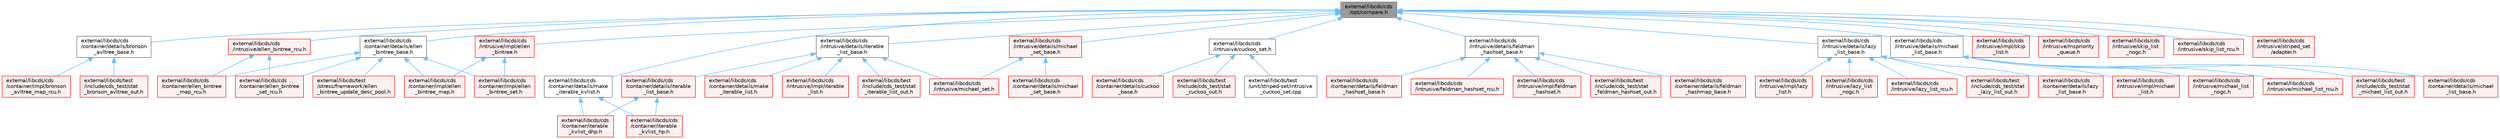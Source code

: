 digraph "external/libcds/cds/opt/compare.h"
{
 // LATEX_PDF_SIZE
  bgcolor="transparent";
  edge [fontname=Helvetica,fontsize=10,labelfontname=Helvetica,labelfontsize=10];
  node [fontname=Helvetica,fontsize=10,shape=box,height=0.2,width=0.4];
  Node1 [id="Node000001",label="external/libcds/cds\l/opt/compare.h",height=0.2,width=0.4,color="gray40", fillcolor="grey60", style="filled", fontcolor="black",tooltip=" "];
  Node1 -> Node2 [id="edge1_Node000001_Node000002",dir="back",color="steelblue1",style="solid",tooltip=" "];
  Node2 [id="Node000002",label="external/libcds/cds\l/container/details/bronson\l_avltree_base.h",height=0.2,width=0.4,color="grey40", fillcolor="white", style="filled",URL="$bronson__avltree__base_8h.html",tooltip=" "];
  Node2 -> Node3 [id="edge2_Node000002_Node000003",dir="back",color="steelblue1",style="solid",tooltip=" "];
  Node3 [id="Node000003",label="external/libcds/cds\l/container/impl/bronson\l_avltree_map_rcu.h",height=0.2,width=0.4,color="red", fillcolor="#FFF0F0", style="filled",URL="$impl_2bronson__avltree__map__rcu_8h.html",tooltip=" "];
  Node2 -> Node22 [id="edge3_Node000002_Node000022",dir="back",color="steelblue1",style="solid",tooltip=" "];
  Node22 [id="Node000022",label="external/libcds/test\l/include/cds_test/stat\l_bronson_avltree_out.h",height=0.2,width=0.4,color="red", fillcolor="#FFF0F0", style="filled",URL="$stat__bronson__avltree__out_8h.html",tooltip=" "];
  Node1 -> Node23 [id="edge4_Node000001_Node000023",dir="back",color="steelblue1",style="solid",tooltip=" "];
  Node23 [id="Node000023",label="external/libcds/cds\l/container/details/ellen\l_bintree_base.h",height=0.2,width=0.4,color="grey40", fillcolor="white", style="filled",URL="$container_2details_2ellen__bintree__base_8h.html",tooltip=" "];
  Node23 -> Node24 [id="edge5_Node000023_Node000024",dir="back",color="steelblue1",style="solid",tooltip=" "];
  Node24 [id="Node000024",label="external/libcds/cds\l/container/ellen_bintree\l_map_rcu.h",height=0.2,width=0.4,color="red", fillcolor="#FFF0F0", style="filled",URL="$ellen__bintree__map__rcu_8h.html",tooltip=" "];
  Node23 -> Node39 [id="edge6_Node000023_Node000039",dir="back",color="steelblue1",style="solid",tooltip=" "];
  Node39 [id="Node000039",label="external/libcds/cds\l/container/ellen_bintree\l_set_rcu.h",height=0.2,width=0.4,color="red", fillcolor="#FFF0F0", style="filled",URL="$ellen__bintree__set__rcu_8h.html",tooltip=" "];
  Node23 -> Node55 [id="edge7_Node000023_Node000055",dir="back",color="steelblue1",style="solid",tooltip=" "];
  Node55 [id="Node000055",label="external/libcds/cds\l/container/impl/ellen\l_bintree_map.h",height=0.2,width=0.4,color="red", fillcolor="#FFF0F0", style="filled",URL="$ellen__bintree__map_8h.html",tooltip=" "];
  Node23 -> Node60 [id="edge8_Node000023_Node000060",dir="back",color="steelblue1",style="solid",tooltip=" "];
  Node60 [id="Node000060",label="external/libcds/cds\l/container/impl/ellen\l_bintree_set.h",height=0.2,width=0.4,color="red", fillcolor="#FFF0F0", style="filled",URL="$ellen__bintree__set_8h.html",tooltip=" "];
  Node23 -> Node66 [id="edge9_Node000023_Node000066",dir="back",color="steelblue1",style="solid",tooltip=" "];
  Node66 [id="Node000066",label="external/libcds/test\l/stress/framework/ellen\l_bintree_update_desc_pool.h",height=0.2,width=0.4,color="red", fillcolor="#FFF0F0", style="filled",URL="$ellen__bintree__update__desc__pool_8h.html",tooltip=" "];
  Node1 -> Node68 [id="edge10_Node000001_Node000068",dir="back",color="steelblue1",style="solid",tooltip=" "];
  Node68 [id="Node000068",label="external/libcds/cds\l/container/details/make\l_iterable_kvlist.h",height=0.2,width=0.4,color="grey40", fillcolor="white", style="filled",URL="$make__iterable__kvlist_8h.html",tooltip=" "];
  Node68 -> Node69 [id="edge11_Node000068_Node000069",dir="back",color="steelblue1",style="solid",tooltip=" "];
  Node69 [id="Node000069",label="external/libcds/cds\l/container/iterable\l_kvlist_dhp.h",height=0.2,width=0.4,color="red", fillcolor="#FFF0F0", style="filled",URL="$iterable__kvlist__dhp_8h.html",tooltip=" "];
  Node68 -> Node93 [id="edge12_Node000068_Node000093",dir="back",color="steelblue1",style="solid",tooltip=" "];
  Node93 [id="Node000093",label="external/libcds/cds\l/container/iterable\l_kvlist_hp.h",height=0.2,width=0.4,color="red", fillcolor="#FFF0F0", style="filled",URL="$iterable__kvlist__hp_8h.html",tooltip=" "];
  Node1 -> Node96 [id="edge13_Node000001_Node000096",dir="back",color="steelblue1",style="solid",tooltip=" "];
  Node96 [id="Node000096",label="external/libcds/cds\l/intrusive/cuckoo_set.h",height=0.2,width=0.4,color="grey40", fillcolor="white", style="filled",URL="$intrusive_2cuckoo__set_8h.html",tooltip=" "];
  Node96 -> Node97 [id="edge14_Node000096_Node000097",dir="back",color="steelblue1",style="solid",tooltip=" "];
  Node97 [id="Node000097",label="external/libcds/cds\l/container/details/cuckoo\l_base.h",height=0.2,width=0.4,color="red", fillcolor="#FFF0F0", style="filled",URL="$cuckoo__base_8h.html",tooltip=" "];
  Node96 -> Node116 [id="edge15_Node000096_Node000116",dir="back",color="steelblue1",style="solid",tooltip=" "];
  Node116 [id="Node000116",label="external/libcds/test\l/include/cds_test/stat\l_cuckoo_out.h",height=0.2,width=0.4,color="red", fillcolor="#FFF0F0", style="filled",URL="$stat__cuckoo__out_8h.html",tooltip=" "];
  Node96 -> Node117 [id="edge16_Node000096_Node000117",dir="back",color="steelblue1",style="solid",tooltip=" "];
  Node117 [id="Node000117",label="external/libcds/test\l/unit/striped-set/intrusive\l_cuckoo_set.cpp",height=0.2,width=0.4,color="grey40", fillcolor="white", style="filled",URL="$intrusive__cuckoo__set_8cpp.html",tooltip=" "];
  Node1 -> Node118 [id="edge17_Node000001_Node000118",dir="back",color="steelblue1",style="solid",tooltip=" "];
  Node118 [id="Node000118",label="external/libcds/cds\l/intrusive/details/feldman\l_hashset_base.h",height=0.2,width=0.4,color="grey40", fillcolor="white", style="filled",URL="$intrusive_2details_2feldman__hashset__base_8h.html",tooltip=" "];
  Node118 -> Node119 [id="edge18_Node000118_Node000119",dir="back",color="steelblue1",style="solid",tooltip=" "];
  Node119 [id="Node000119",label="external/libcds/cds\l/container/details/feldman\l_hashmap_base.h",height=0.2,width=0.4,color="red", fillcolor="#FFF0F0", style="filled",URL="$feldman__hashmap__base_8h.html",tooltip=" "];
  Node118 -> Node140 [id="edge19_Node000118_Node000140",dir="back",color="steelblue1",style="solid",tooltip=" "];
  Node140 [id="Node000140",label="external/libcds/cds\l/container/details/feldman\l_hashset_base.h",height=0.2,width=0.4,color="red", fillcolor="#FFF0F0", style="filled",URL="$container_2details_2feldman__hashset__base_8h.html",tooltip=" "];
  Node118 -> Node160 [id="edge20_Node000118_Node000160",dir="back",color="steelblue1",style="solid",tooltip=" "];
  Node160 [id="Node000160",label="external/libcds/cds\l/intrusive/feldman_hashset_rcu.h",height=0.2,width=0.4,color="red", fillcolor="#FFF0F0", style="filled",URL="$intrusive_2feldman__hashset__rcu_8h.html",tooltip=" "];
  Node118 -> Node165 [id="edge21_Node000118_Node000165",dir="back",color="steelblue1",style="solid",tooltip=" "];
  Node165 [id="Node000165",label="external/libcds/cds\l/intrusive/impl/feldman\l_hashset.h",height=0.2,width=0.4,color="red", fillcolor="#FFF0F0", style="filled",URL="$intrusive_2impl_2feldman__hashset_8h.html",tooltip=" "];
  Node118 -> Node170 [id="edge22_Node000118_Node000170",dir="back",color="steelblue1",style="solid",tooltip=" "];
  Node170 [id="Node000170",label="external/libcds/test\l/include/cds_test/stat\l_feldman_hashset_out.h",height=0.2,width=0.4,color="red", fillcolor="#FFF0F0", style="filled",URL="$stat__feldman__hashset__out_8h.html",tooltip=" "];
  Node1 -> Node171 [id="edge23_Node000001_Node000171",dir="back",color="steelblue1",style="solid",tooltip=" "];
  Node171 [id="Node000171",label="external/libcds/cds\l/intrusive/details/iterable\l_list_base.h",height=0.2,width=0.4,color="grey40", fillcolor="white", style="filled",URL="$intrusive_2details_2iterable__list__base_8h.html",tooltip=" "];
  Node171 -> Node172 [id="edge24_Node000171_Node000172",dir="back",color="steelblue1",style="solid",tooltip=" "];
  Node172 [id="Node000172",label="external/libcds/cds\l/container/details/iterable\l_list_base.h",height=0.2,width=0.4,color="red", fillcolor="#FFF0F0", style="filled",URL="$container_2details_2iterable__list__base_8h.html",tooltip=" "];
  Node172 -> Node69 [id="edge25_Node000172_Node000069",dir="back",color="steelblue1",style="solid",tooltip=" "];
  Node172 -> Node93 [id="edge26_Node000172_Node000093",dir="back",color="steelblue1",style="solid",tooltip=" "];
  Node171 -> Node212 [id="edge27_Node000171_Node000212",dir="back",color="steelblue1",style="solid",tooltip=" "];
  Node212 [id="Node000212",label="external/libcds/cds\l/container/details/make\l_iterable_list.h",height=0.2,width=0.4,color="red", fillcolor="#FFF0F0", style="filled",URL="$make__iterable__list_8h.html",tooltip=" "];
  Node171 -> Node214 [id="edge28_Node000171_Node000214",dir="back",color="steelblue1",style="solid",tooltip=" "];
  Node214 [id="Node000214",label="external/libcds/cds\l/intrusive/impl/iterable\l_list.h",height=0.2,width=0.4,color="red", fillcolor="#FFF0F0", style="filled",URL="$intrusive_2impl_2iterable__list_8h.html",tooltip=" "];
  Node171 -> Node223 [id="edge29_Node000171_Node000223",dir="back",color="steelblue1",style="solid",tooltip=" "];
  Node223 [id="Node000223",label="external/libcds/cds\l/intrusive/michael_set.h",height=0.2,width=0.4,color="red", fillcolor="#FFF0F0", style="filled",URL="$intrusive_2michael__set_8h.html",tooltip=" "];
  Node171 -> Node228 [id="edge30_Node000171_Node000228",dir="back",color="steelblue1",style="solid",tooltip=" "];
  Node228 [id="Node000228",label="external/libcds/test\l/include/cds_test/stat\l_iterable_list_out.h",height=0.2,width=0.4,color="red", fillcolor="#FFF0F0", style="filled",URL="$stat__iterable__list__out_8h.html",tooltip=" "];
  Node1 -> Node229 [id="edge31_Node000001_Node000229",dir="back",color="steelblue1",style="solid",tooltip=" "];
  Node229 [id="Node000229",label="external/libcds/cds\l/intrusive/details/lazy\l_list_base.h",height=0.2,width=0.4,color="grey40", fillcolor="white", style="filled",URL="$intrusive_2details_2lazy__list__base_8h.html",tooltip=" "];
  Node229 -> Node230 [id="edge32_Node000229_Node000230",dir="back",color="steelblue1",style="solid",tooltip=" "];
  Node230 [id="Node000230",label="external/libcds/cds\l/container/details/lazy\l_list_base.h",height=0.2,width=0.4,color="red", fillcolor="#FFF0F0", style="filled",URL="$container_2details_2lazy__list__base_8h.html",tooltip=" "];
  Node229 -> Node279 [id="edge33_Node000229_Node000279",dir="back",color="steelblue1",style="solid",tooltip=" "];
  Node279 [id="Node000279",label="external/libcds/cds\l/intrusive/impl/lazy\l_list.h",height=0.2,width=0.4,color="red", fillcolor="#FFF0F0", style="filled",URL="$intrusive_2impl_2lazy__list_8h.html",tooltip=" "];
  Node229 -> Node286 [id="edge34_Node000229_Node000286",dir="back",color="steelblue1",style="solid",tooltip=" "];
  Node286 [id="Node000286",label="external/libcds/cds\l/intrusive/lazy_list\l_nogc.h",height=0.2,width=0.4,color="red", fillcolor="#FFF0F0", style="filled",URL="$intrusive_2lazy__list__nogc_8h.html",tooltip=" "];
  Node229 -> Node290 [id="edge35_Node000229_Node000290",dir="back",color="steelblue1",style="solid",tooltip=" "];
  Node290 [id="Node000290",label="external/libcds/cds\l/intrusive/lazy_list_rcu.h",height=0.2,width=0.4,color="red", fillcolor="#FFF0F0", style="filled",URL="$intrusive_2lazy__list__rcu_8h.html",tooltip=" "];
  Node229 -> Node303 [id="edge36_Node000229_Node000303",dir="back",color="steelblue1",style="solid",tooltip=" "];
  Node303 [id="Node000303",label="external/libcds/test\l/include/cds_test/stat\l_lazy_list_out.h",height=0.2,width=0.4,color="red", fillcolor="#FFF0F0", style="filled",URL="$stat__lazy__list__out_8h.html",tooltip=" "];
  Node1 -> Node304 [id="edge37_Node000001_Node000304",dir="back",color="steelblue1",style="solid",tooltip=" "];
  Node304 [id="Node000304",label="external/libcds/cds\l/intrusive/details/michael\l_list_base.h",height=0.2,width=0.4,color="grey40", fillcolor="white", style="filled",URL="$intrusive_2details_2michael__list__base_8h.html",tooltip=" "];
  Node304 -> Node305 [id="edge38_Node000304_Node000305",dir="back",color="steelblue1",style="solid",tooltip=" "];
  Node305 [id="Node000305",label="external/libcds/cds\l/container/details/michael\l_list_base.h",height=0.2,width=0.4,color="red", fillcolor="#FFF0F0", style="filled",URL="$container_2details_2michael__list__base_8h.html",tooltip=" "];
  Node304 -> Node354 [id="edge39_Node000304_Node000354",dir="back",color="steelblue1",style="solid",tooltip=" "];
  Node354 [id="Node000354",label="external/libcds/cds\l/intrusive/impl/michael\l_list.h",height=0.2,width=0.4,color="red", fillcolor="#FFF0F0", style="filled",URL="$intrusive_2impl_2michael__list_8h.html",tooltip=" "];
  Node304 -> Node361 [id="edge40_Node000304_Node000361",dir="back",color="steelblue1",style="solid",tooltip=" "];
  Node361 [id="Node000361",label="external/libcds/cds\l/intrusive/michael_list\l_nogc.h",height=0.2,width=0.4,color="red", fillcolor="#FFF0F0", style="filled",URL="$intrusive_2michael__list__nogc_8h.html",tooltip=" "];
  Node304 -> Node365 [id="edge41_Node000304_Node000365",dir="back",color="steelblue1",style="solid",tooltip=" "];
  Node365 [id="Node000365",label="external/libcds/cds\l/intrusive/michael_list_rcu.h",height=0.2,width=0.4,color="red", fillcolor="#FFF0F0", style="filled",URL="$intrusive_2michael__list__rcu_8h.html",tooltip=" "];
  Node304 -> Node378 [id="edge42_Node000304_Node000378",dir="back",color="steelblue1",style="solid",tooltip=" "];
  Node378 [id="Node000378",label="external/libcds/test\l/include/cds_test/stat\l_michael_list_out.h",height=0.2,width=0.4,color="red", fillcolor="#FFF0F0", style="filled",URL="$stat__michael__list__out_8h.html",tooltip=" "];
  Node1 -> Node379 [id="edge43_Node000001_Node000379",dir="back",color="steelblue1",style="solid",tooltip=" "];
  Node379 [id="Node000379",label="external/libcds/cds\l/intrusive/details/michael\l_set_base.h",height=0.2,width=0.4,color="red", fillcolor="#FFF0F0", style="filled",URL="$intrusive_2details_2michael__set__base_8h.html",tooltip=" "];
  Node379 -> Node380 [id="edge44_Node000379_Node000380",dir="back",color="steelblue1",style="solid",tooltip=" "];
  Node380 [id="Node000380",label="external/libcds/cds\l/container/details/michael\l_set_base.h",height=0.2,width=0.4,color="red", fillcolor="#FFF0F0", style="filled",URL="$container_2details_2michael__set__base_8h.html",tooltip=" "];
  Node379 -> Node223 [id="edge45_Node000379_Node000223",dir="back",color="steelblue1",style="solid",tooltip=" "];
  Node1 -> Node388 [id="edge46_Node000001_Node000388",dir="back",color="steelblue1",style="solid",tooltip=" "];
  Node388 [id="Node000388",label="external/libcds/cds\l/intrusive/ellen_bintree_rcu.h",height=0.2,width=0.4,color="red", fillcolor="#FFF0F0", style="filled",URL="$ellen__bintree__rcu_8h.html",tooltip=" "];
  Node388 -> Node24 [id="edge47_Node000388_Node000024",dir="back",color="steelblue1",style="solid",tooltip=" "];
  Node388 -> Node39 [id="edge48_Node000388_Node000039",dir="back",color="steelblue1",style="solid",tooltip=" "];
  Node1 -> Node393 [id="edge49_Node000001_Node000393",dir="back",color="steelblue1",style="solid",tooltip=" "];
  Node393 [id="Node000393",label="external/libcds/cds\l/intrusive/impl/ellen\l_bintree.h",height=0.2,width=0.4,color="red", fillcolor="#FFF0F0", style="filled",URL="$ellen__bintree_8h.html",tooltip=" "];
  Node393 -> Node55 [id="edge50_Node000393_Node000055",dir="back",color="steelblue1",style="solid",tooltip=" "];
  Node393 -> Node60 [id="edge51_Node000393_Node000060",dir="back",color="steelblue1",style="solid",tooltip=" "];
  Node1 -> Node398 [id="edge52_Node000001_Node000398",dir="back",color="steelblue1",style="solid",tooltip=" "];
  Node398 [id="Node000398",label="external/libcds/cds\l/intrusive/impl/skip\l_list.h",height=0.2,width=0.4,color="red", fillcolor="#FFF0F0", style="filled",URL="$skip__list_8h.html",tooltip=" "];
  Node1 -> Node428 [id="edge53_Node000001_Node000428",dir="back",color="steelblue1",style="solid",tooltip=" "];
  Node428 [id="Node000428",label="external/libcds/cds\l/intrusive/mspriority\l_queue.h",height=0.2,width=0.4,color="red", fillcolor="#FFF0F0", style="filled",URL="$intrusive_2mspriority__queue_8h.html",tooltip=" "];
  Node1 -> Node432 [id="edge54_Node000001_Node000432",dir="back",color="steelblue1",style="solid",tooltip=" "];
  Node432 [id="Node000432",label="external/libcds/cds\l/intrusive/skip_list\l_nogc.h",height=0.2,width=0.4,color="red", fillcolor="#FFF0F0", style="filled",URL="$skip__list__nogc_8h.html",tooltip=" "];
  Node1 -> Node438 [id="edge55_Node000001_Node000438",dir="back",color="steelblue1",style="solid",tooltip=" "];
  Node438 [id="Node000438",label="external/libcds/cds\l/intrusive/skip_list_rcu.h",height=0.2,width=0.4,color="red", fillcolor="#FFF0F0", style="filled",URL="$skip__list__rcu_8h.html",tooltip=" "];
  Node1 -> Node453 [id="edge56_Node000001_Node000453",dir="back",color="steelblue1",style="solid",tooltip=" "];
  Node453 [id="Node000453",label="external/libcds/cds\l/intrusive/striped_set\l/adapter.h",height=0.2,width=0.4,color="red", fillcolor="#FFF0F0", style="filled",URL="$intrusive_2striped__set_2adapter_8h.html",tooltip=" "];
}

